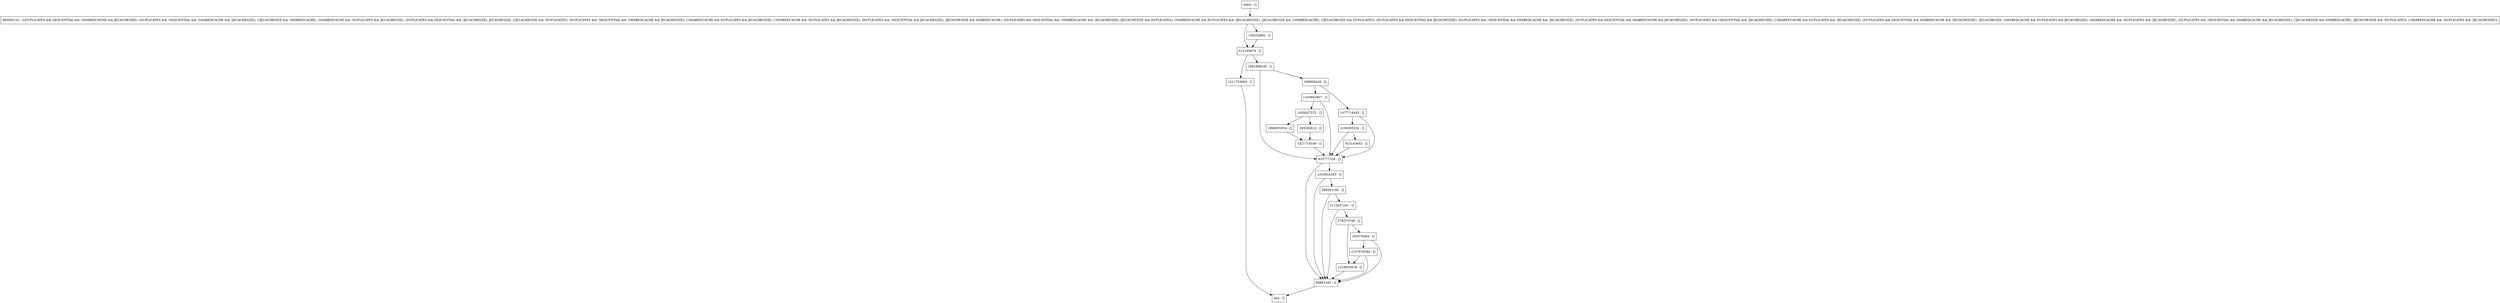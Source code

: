 digraph redoUtilizationInfo {
node [shape=record];
1218825618 [label="1218825618 - []"];
2100055234 [label="2100055234 - []"];
1237676584 [label="1237676584 - []"];
89861443 [label="89861443 - []"];
1019924383 [label="1019924383 - []"];
1211753684 [label="1211753684 - []"];
1193602807 [label="1193602807 - []"];
512169979 [label="512169979 - []"];
1421718189 [label="1421718189 - []"];
1908955554 [label="1908955554 - []"];
589291160 [label="589291160 - []"];
578373749 [label="578373749 - []"];
entry [label="entry - []"];
exit [label="exit - []"];
1650027572 [label="1650027572 - []"];
1891898245 [label="1891898245 - []"];
833777326 [label="833777326 - []"];
2115257281 [label="2115257281 - []"];
159252892 [label="159252892 - []"];
913143653 [label="913143653 - []"];
1077718403 [label="1077718403 - []"];
353579264 [label="353579264 - []"];
293293612 [label="293293612 - []"];
388800428 [label="388800428 - []"];
685905141 [label="685905141 - [(DUPLICATES && SEQUENTIAL && !SHAREDCACHE && JECACHESIZE), (DUPLICATES && !SEQUENTIAL && !SHAREDCACHE && !JECACHESIZE), (!JECACHESIZE && !SHAREDCACHE), (SHAREDCACHE && !DUPLICATES && JECACHESIZE), (DUPLICATES && SEQUENTIAL && !JECACHESIZE), JECACHESIZE, (!JECACHESIZE && !DUPLICATES), (DUPLICATES && !SEQUENTIAL && !SHAREDCACHE && JECACHESIZE), (!SHAREDCACHE && DUPLICATES && JECACHESIZE), (!SHAREDCACHE && !DUPLICATES && JECACHESIZE), (DUPLICATES && !SEQUENTIAL && JECACHESIZE), (JECACHESIZE && SHAREDCACHE), (DUPLICATES && SEQUENTIAL && !SHAREDCACHE && !JECACHESIZE), (JECACHESIZE && DUPLICATES), (SHAREDCACHE && DUPLICATES && !JECACHESIZE), (JECACHESIZE && !SHAREDCACHE), (!JECACHESIZE && DUPLICATES), (DUPLICATES && SEQUENTIAL && JECACHESIZE), (DUPLICATES && !SEQUENTIAL && SHAREDCACHE && !JECACHESIZE), (DUPLICATES && SEQUENTIAL && SHAREDCACHE && JECACHESIZE), (DUPLICATES && !SEQUENTIAL && !JECACHESIZE), (!SHAREDCACHE && DUPLICATES && !JECACHESIZE), (DUPLICATES && SEQUENTIAL && SHAREDCACHE && !JECACHESIZE), !JECACHESIZE, (SHAREDCACHE && DUPLICATES && JECACHESIZE), (SHAREDCACHE && !DUPLICATES && !JECACHESIZE), (DUPLICATES && !SEQUENTIAL && SHAREDCACHE && JECACHESIZE), (!JECACHESIZE && SHAREDCACHE), (JECACHESIZE && !DUPLICATES), (!SHAREDCACHE && !DUPLICATES && !JECACHESIZE)]"];
entry;
exit;
1218825618 -> 89861443;
2100055234 -> 833777326;
2100055234 -> 913143653;
1237676584 -> 1218825618;
1237676584 -> 89861443;
89861443 -> exit;
1019924383 -> 89861443;
1019924383 -> 589291160;
1211753684 -> exit;
1193602807 -> 1650027572;
1193602807 -> 833777326;
512169979 -> 1891898245;
512169979 -> 1211753684;
1421718189 -> 833777326;
1908955554 -> 1421718189;
589291160 -> 89861443;
589291160 -> 2115257281;
578373749 -> 1218825618;
578373749 -> 353579264;
entry -> 685905141;
1650027572 -> 1908955554;
1650027572 -> 293293612;
1891898245 -> 833777326;
1891898245 -> 388800428;
833777326 -> 89861443;
833777326 -> 1019924383;
2115257281 -> 89861443;
2115257281 -> 578373749;
159252892 -> 512169979;
913143653 -> 833777326;
1077718403 -> 2100055234;
1077718403 -> 833777326;
353579264 -> 1237676584;
353579264 -> 89861443;
293293612 -> 1421718189;
388800428 -> 1077718403;
388800428 -> 1193602807;
685905141 -> 512169979;
685905141 -> 159252892;
}
